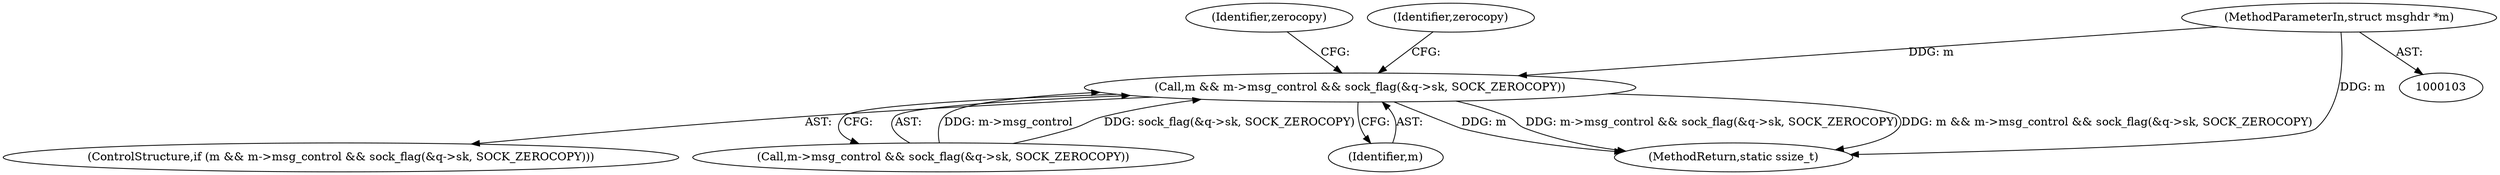 digraph "0_linux_b92946e2919134ebe2a4083e4302236295ea2a73@pointer" {
"1000105" [label="(MethodParameterIn,struct msghdr *m)"];
"1000238" [label="(Call,m && m->msg_control && sock_flag(&q->sk, SOCK_ZEROCOPY))"];
"1000238" [label="(Call,m && m->msg_control && sock_flag(&q->sk, SOCK_ZEROCOPY))"];
"1000237" [label="(ControlStructure,if (m && m->msg_control && sock_flag(&q->sk, SOCK_ZEROCOPY)))"];
"1000254" [label="(Identifier,zerocopy)"];
"1000240" [label="(Call,m->msg_control && sock_flag(&q->sk, SOCK_ZEROCOPY))"];
"1000239" [label="(Identifier,m)"];
"1000251" [label="(Identifier,zerocopy)"];
"1000105" [label="(MethodParameterIn,struct msghdr *m)"];
"1000426" [label="(MethodReturn,static ssize_t)"];
"1000105" -> "1000103"  [label="AST: "];
"1000105" -> "1000426"  [label="DDG: m"];
"1000105" -> "1000238"  [label="DDG: m"];
"1000238" -> "1000237"  [label="AST: "];
"1000238" -> "1000239"  [label="CFG: "];
"1000238" -> "1000240"  [label="CFG: "];
"1000239" -> "1000238"  [label="AST: "];
"1000240" -> "1000238"  [label="AST: "];
"1000251" -> "1000238"  [label="CFG: "];
"1000254" -> "1000238"  [label="CFG: "];
"1000238" -> "1000426"  [label="DDG: m"];
"1000238" -> "1000426"  [label="DDG: m->msg_control && sock_flag(&q->sk, SOCK_ZEROCOPY)"];
"1000238" -> "1000426"  [label="DDG: m && m->msg_control && sock_flag(&q->sk, SOCK_ZEROCOPY)"];
"1000240" -> "1000238"  [label="DDG: m->msg_control"];
"1000240" -> "1000238"  [label="DDG: sock_flag(&q->sk, SOCK_ZEROCOPY)"];
}
